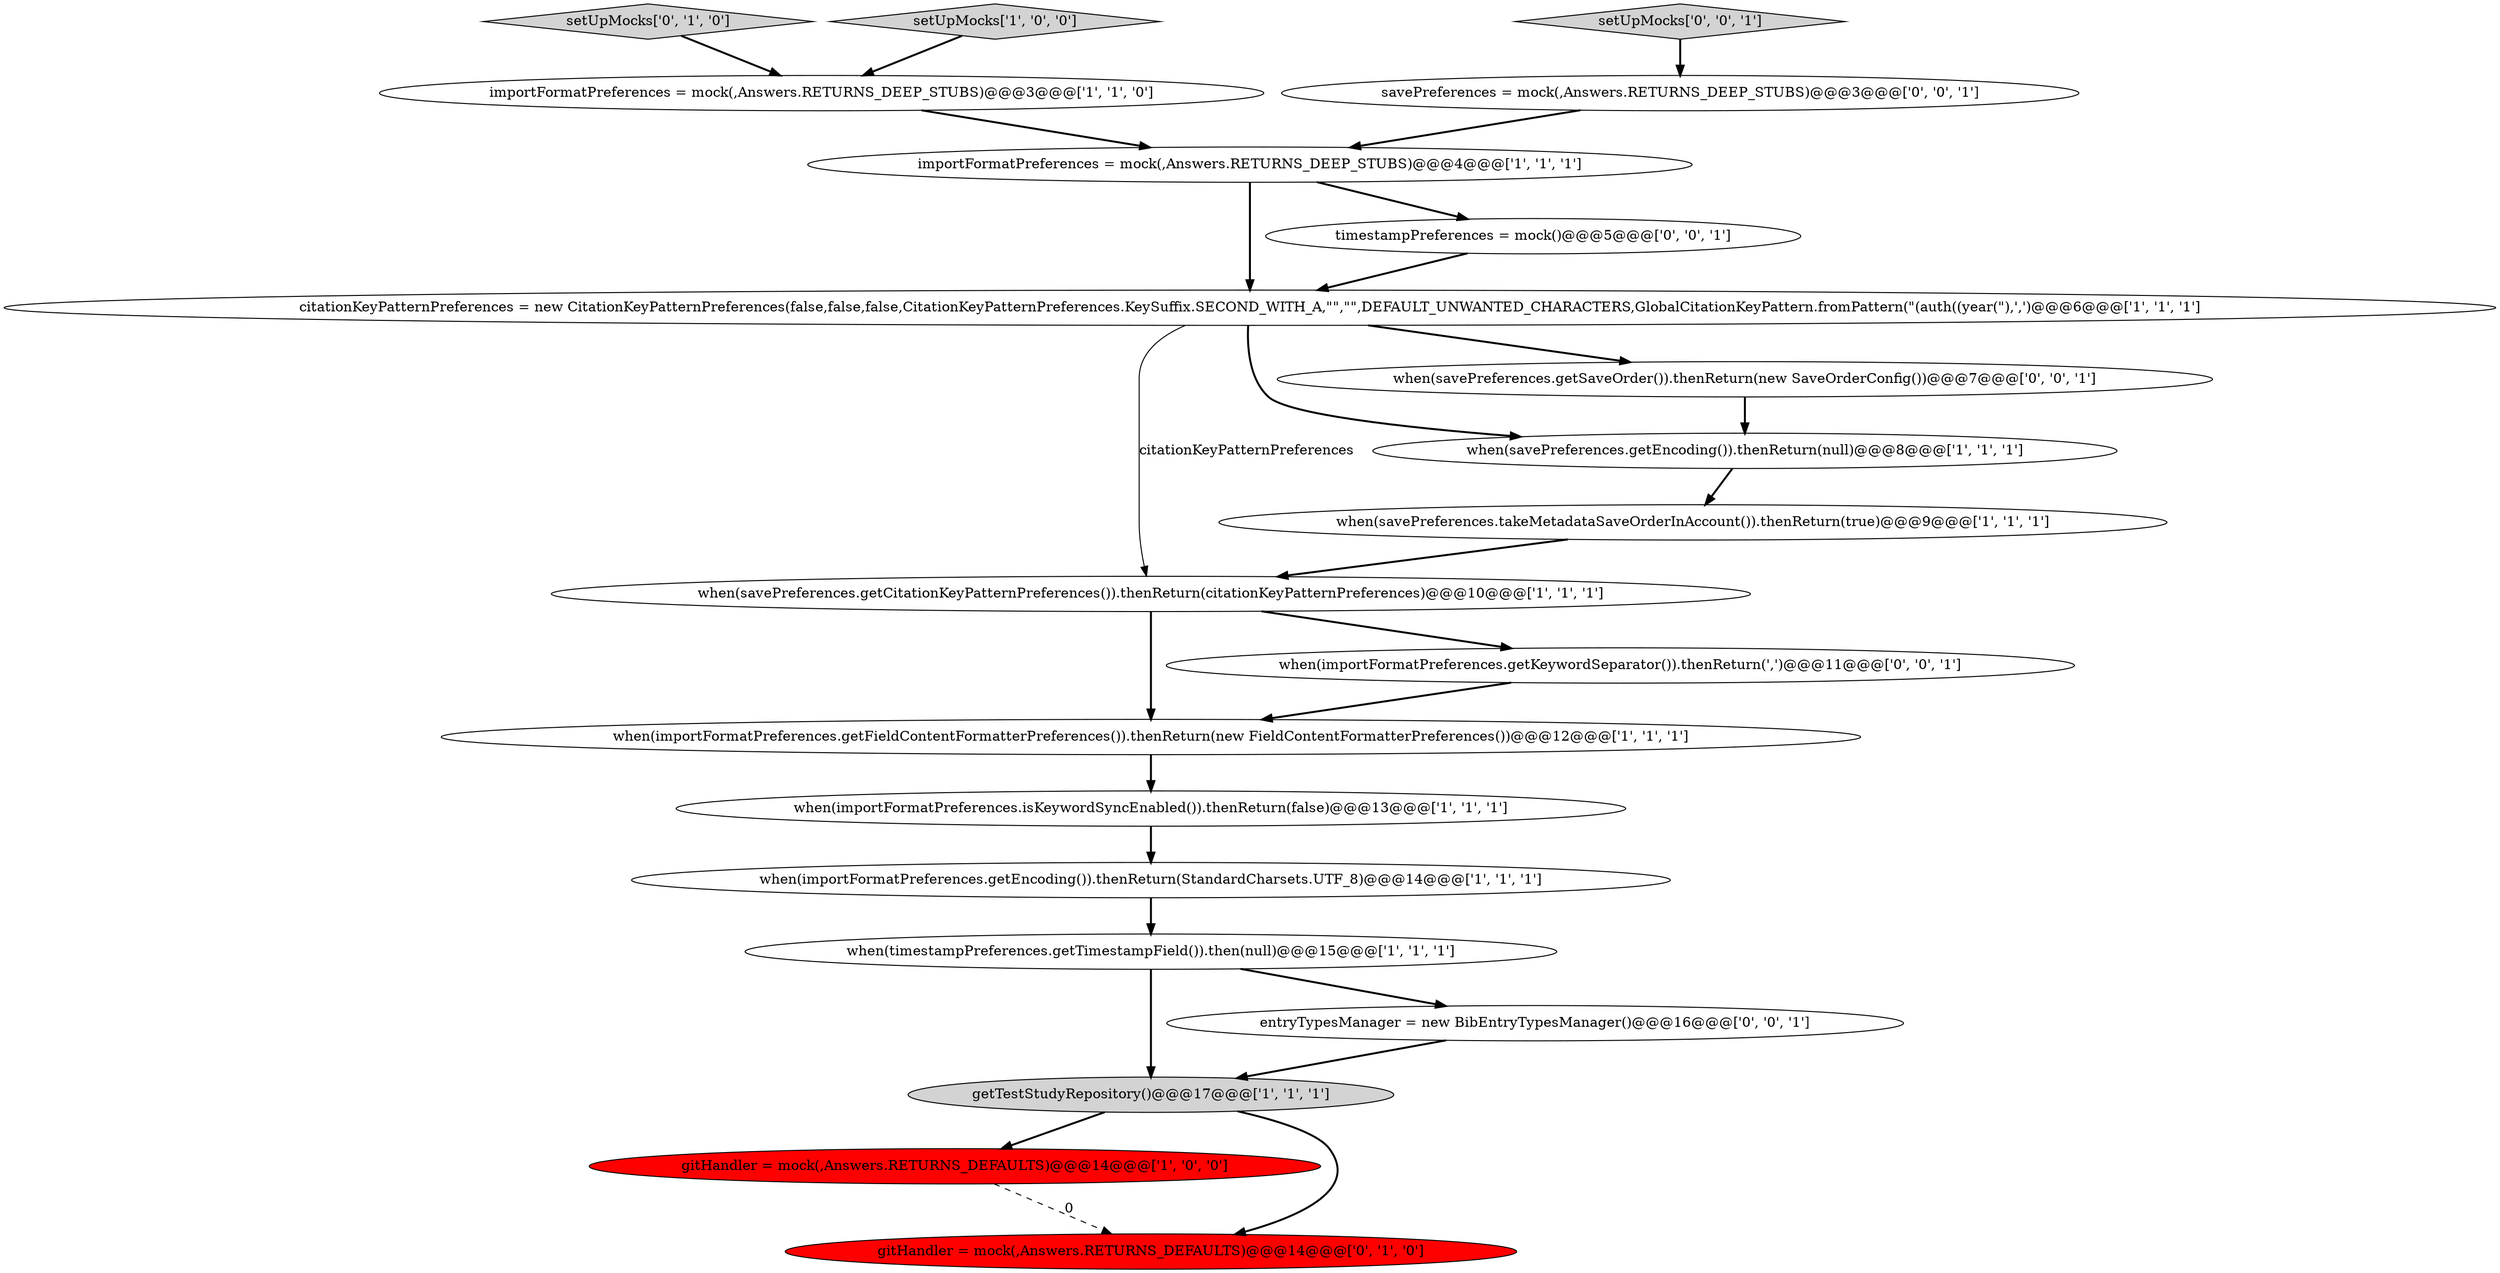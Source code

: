 digraph {
9 [style = filled, label = "citationKeyPatternPreferences = new CitationKeyPatternPreferences(false,false,false,CitationKeyPatternPreferences.KeySuffix.SECOND_WITH_A,\"\",\"\",DEFAULT_UNWANTED_CHARACTERS,GlobalCitationKeyPattern.fromPattern(\"(auth((year(\"),',')@@@6@@@['1', '1', '1']", fillcolor = white, shape = ellipse image = "AAA0AAABBB1BBB"];
8 [style = filled, label = "when(importFormatPreferences.getEncoding()).thenReturn(StandardCharsets.UTF_8)@@@14@@@['1', '1', '1']", fillcolor = white, shape = ellipse image = "AAA0AAABBB1BBB"];
3 [style = filled, label = "when(importFormatPreferences.getFieldContentFormatterPreferences()).thenReturn(new FieldContentFormatterPreferences())@@@12@@@['1', '1', '1']", fillcolor = white, shape = ellipse image = "AAA0AAABBB1BBB"];
2 [style = filled, label = "importFormatPreferences = mock(,Answers.RETURNS_DEEP_STUBS)@@@4@@@['1', '1', '1']", fillcolor = white, shape = ellipse image = "AAA0AAABBB1BBB"];
12 [style = filled, label = "when(savePreferences.getCitationKeyPatternPreferences()).thenReturn(citationKeyPatternPreferences)@@@10@@@['1', '1', '1']", fillcolor = white, shape = ellipse image = "AAA0AAABBB1BBB"];
20 [style = filled, label = "setUpMocks['0', '0', '1']", fillcolor = lightgray, shape = diamond image = "AAA0AAABBB3BBB"];
5 [style = filled, label = "gitHandler = mock(,Answers.RETURNS_DEFAULTS)@@@14@@@['1', '0', '0']", fillcolor = red, shape = ellipse image = "AAA1AAABBB1BBB"];
1 [style = filled, label = "when(savePreferences.takeMetadataSaveOrderInAccount()).thenReturn(true)@@@9@@@['1', '1', '1']", fillcolor = white, shape = ellipse image = "AAA0AAABBB1BBB"];
19 [style = filled, label = "when(importFormatPreferences.getKeywordSeparator()).thenReturn(',')@@@11@@@['0', '0', '1']", fillcolor = white, shape = ellipse image = "AAA0AAABBB3BBB"];
6 [style = filled, label = "when(importFormatPreferences.isKeywordSyncEnabled()).thenReturn(false)@@@13@@@['1', '1', '1']", fillcolor = white, shape = ellipse image = "AAA0AAABBB1BBB"];
17 [style = filled, label = "timestampPreferences = mock()@@@5@@@['0', '0', '1']", fillcolor = white, shape = ellipse image = "AAA0AAABBB3BBB"];
7 [style = filled, label = "when(timestampPreferences.getTimestampField()).then(null)@@@15@@@['1', '1', '1']", fillcolor = white, shape = ellipse image = "AAA0AAABBB1BBB"];
11 [style = filled, label = "importFormatPreferences = mock(,Answers.RETURNS_DEEP_STUBS)@@@3@@@['1', '1', '0']", fillcolor = white, shape = ellipse image = "AAA0AAABBB1BBB"];
14 [style = filled, label = "gitHandler = mock(,Answers.RETURNS_DEFAULTS)@@@14@@@['0', '1', '0']", fillcolor = red, shape = ellipse image = "AAA1AAABBB2BBB"];
10 [style = filled, label = "getTestStudyRepository()@@@17@@@['1', '1', '1']", fillcolor = lightgray, shape = ellipse image = "AAA0AAABBB1BBB"];
13 [style = filled, label = "setUpMocks['0', '1', '0']", fillcolor = lightgray, shape = diamond image = "AAA0AAABBB2BBB"];
0 [style = filled, label = "when(savePreferences.getEncoding()).thenReturn(null)@@@8@@@['1', '1', '1']", fillcolor = white, shape = ellipse image = "AAA0AAABBB1BBB"];
4 [style = filled, label = "setUpMocks['1', '0', '0']", fillcolor = lightgray, shape = diamond image = "AAA0AAABBB1BBB"];
18 [style = filled, label = "when(savePreferences.getSaveOrder()).thenReturn(new SaveOrderConfig())@@@7@@@['0', '0', '1']", fillcolor = white, shape = ellipse image = "AAA0AAABBB3BBB"];
16 [style = filled, label = "savePreferences = mock(,Answers.RETURNS_DEEP_STUBS)@@@3@@@['0', '0', '1']", fillcolor = white, shape = ellipse image = "AAA0AAABBB3BBB"];
15 [style = filled, label = "entryTypesManager = new BibEntryTypesManager()@@@16@@@['0', '0', '1']", fillcolor = white, shape = ellipse image = "AAA0AAABBB3BBB"];
2->17 [style = bold, label=""];
15->10 [style = bold, label=""];
5->14 [style = dashed, label="0"];
9->0 [style = bold, label=""];
10->14 [style = bold, label=""];
7->10 [style = bold, label=""];
17->9 [style = bold, label=""];
3->6 [style = bold, label=""];
2->9 [style = bold, label=""];
16->2 [style = bold, label=""];
13->11 [style = bold, label=""];
11->2 [style = bold, label=""];
8->7 [style = bold, label=""];
9->18 [style = bold, label=""];
10->5 [style = bold, label=""];
20->16 [style = bold, label=""];
0->1 [style = bold, label=""];
6->8 [style = bold, label=""];
1->12 [style = bold, label=""];
9->12 [style = solid, label="citationKeyPatternPreferences"];
7->15 [style = bold, label=""];
12->3 [style = bold, label=""];
12->19 [style = bold, label=""];
4->11 [style = bold, label=""];
19->3 [style = bold, label=""];
18->0 [style = bold, label=""];
}
